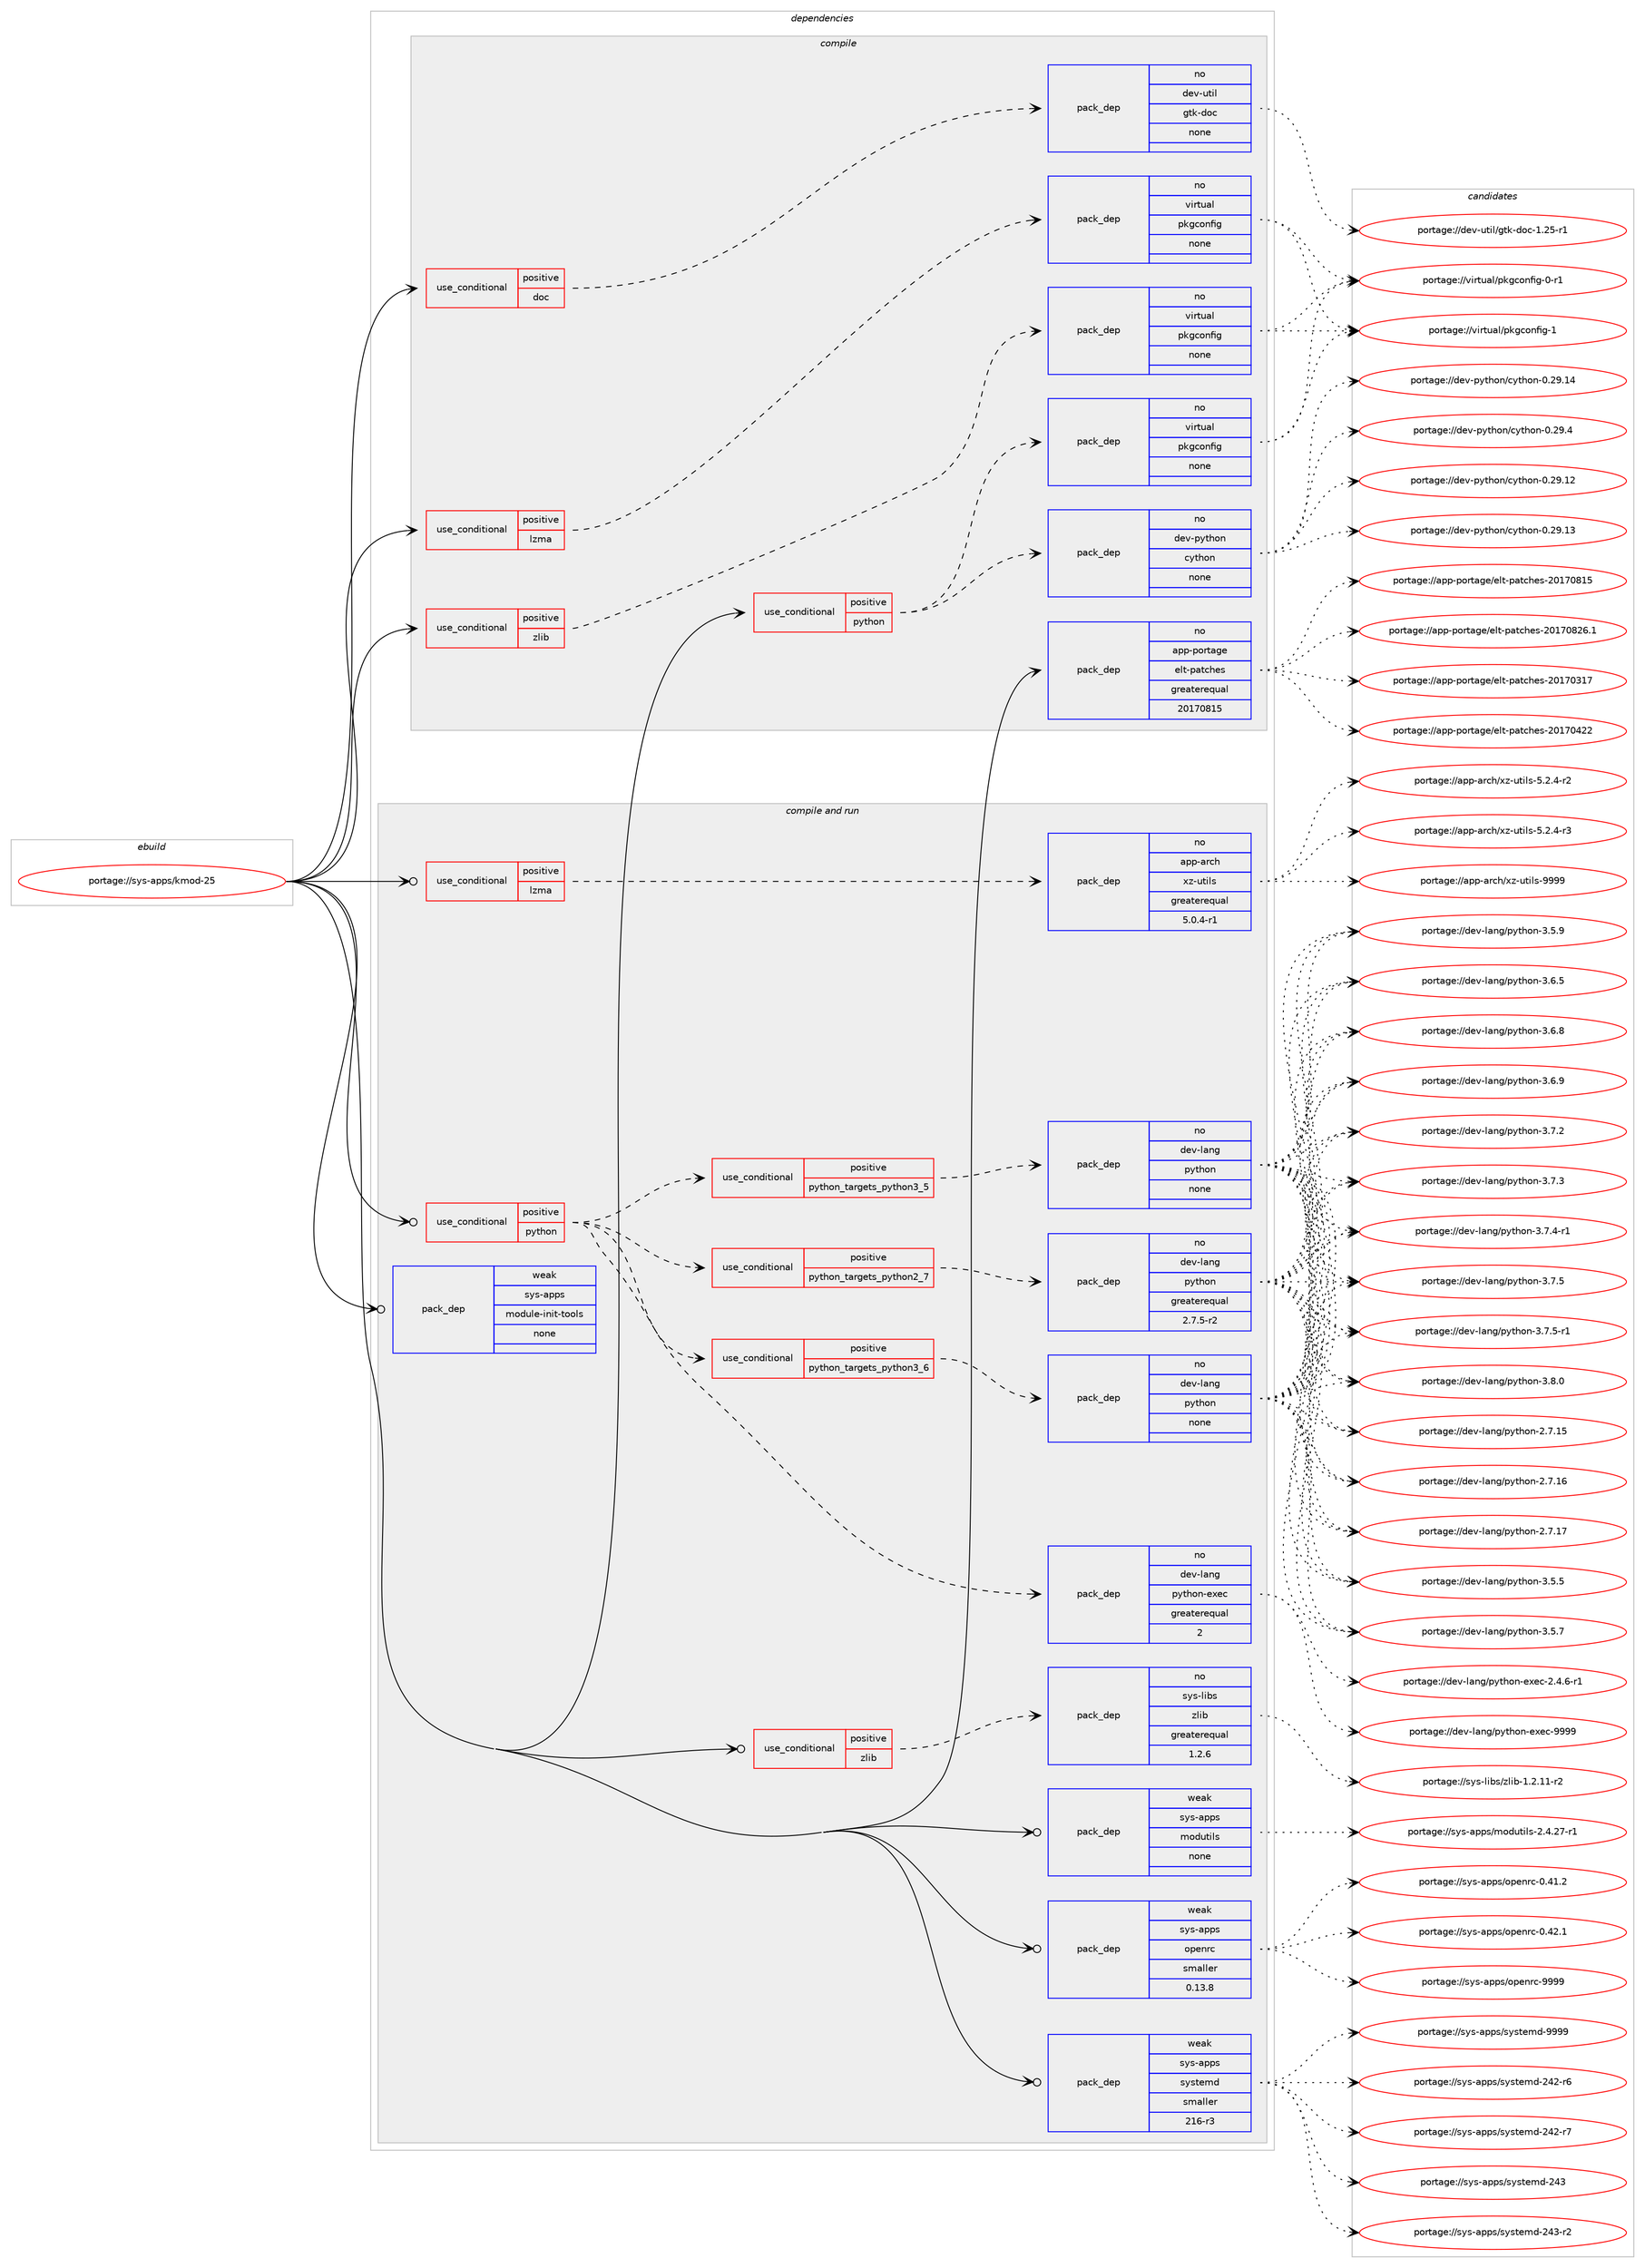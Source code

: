 digraph prolog {

# *************
# Graph options
# *************

newrank=true;
concentrate=true;
compound=true;
graph [rankdir=LR,fontname=Helvetica,fontsize=10,ranksep=1.5];#, ranksep=2.5, nodesep=0.2];
edge  [arrowhead=vee];
node  [fontname=Helvetica,fontsize=10];

# **********
# The ebuild
# **********

subgraph cluster_leftcol {
color=gray;
rank=same;
label=<<i>ebuild</i>>;
id [label="portage://sys-apps/kmod-25", color=red, width=4, href="../sys-apps/kmod-25.svg"];
}

# ****************
# The dependencies
# ****************

subgraph cluster_midcol {
color=gray;
label=<<i>dependencies</i>>;
subgraph cluster_compile {
fillcolor="#eeeeee";
style=filled;
label=<<i>compile</i>>;
subgraph cond99424 {
dependency408930 [label=<<TABLE BORDER="0" CELLBORDER="1" CELLSPACING="0" CELLPADDING="4"><TR><TD ROWSPAN="3" CELLPADDING="10">use_conditional</TD></TR><TR><TD>positive</TD></TR><TR><TD>doc</TD></TR></TABLE>>, shape=none, color=red];
subgraph pack302668 {
dependency408931 [label=<<TABLE BORDER="0" CELLBORDER="1" CELLSPACING="0" CELLPADDING="4" WIDTH="220"><TR><TD ROWSPAN="6" CELLPADDING="30">pack_dep</TD></TR><TR><TD WIDTH="110">no</TD></TR><TR><TD>dev-util</TD></TR><TR><TD>gtk-doc</TD></TR><TR><TD>none</TD></TR><TR><TD></TD></TR></TABLE>>, shape=none, color=blue];
}
dependency408930:e -> dependency408931:w [weight=20,style="dashed",arrowhead="vee"];
}
id:e -> dependency408930:w [weight=20,style="solid",arrowhead="vee"];
subgraph cond99425 {
dependency408932 [label=<<TABLE BORDER="0" CELLBORDER="1" CELLSPACING="0" CELLPADDING="4"><TR><TD ROWSPAN="3" CELLPADDING="10">use_conditional</TD></TR><TR><TD>positive</TD></TR><TR><TD>lzma</TD></TR></TABLE>>, shape=none, color=red];
subgraph pack302669 {
dependency408933 [label=<<TABLE BORDER="0" CELLBORDER="1" CELLSPACING="0" CELLPADDING="4" WIDTH="220"><TR><TD ROWSPAN="6" CELLPADDING="30">pack_dep</TD></TR><TR><TD WIDTH="110">no</TD></TR><TR><TD>virtual</TD></TR><TR><TD>pkgconfig</TD></TR><TR><TD>none</TD></TR><TR><TD></TD></TR></TABLE>>, shape=none, color=blue];
}
dependency408932:e -> dependency408933:w [weight=20,style="dashed",arrowhead="vee"];
}
id:e -> dependency408932:w [weight=20,style="solid",arrowhead="vee"];
subgraph cond99426 {
dependency408934 [label=<<TABLE BORDER="0" CELLBORDER="1" CELLSPACING="0" CELLPADDING="4"><TR><TD ROWSPAN="3" CELLPADDING="10">use_conditional</TD></TR><TR><TD>positive</TD></TR><TR><TD>python</TD></TR></TABLE>>, shape=none, color=red];
subgraph pack302670 {
dependency408935 [label=<<TABLE BORDER="0" CELLBORDER="1" CELLSPACING="0" CELLPADDING="4" WIDTH="220"><TR><TD ROWSPAN="6" CELLPADDING="30">pack_dep</TD></TR><TR><TD WIDTH="110">no</TD></TR><TR><TD>dev-python</TD></TR><TR><TD>cython</TD></TR><TR><TD>none</TD></TR><TR><TD></TD></TR></TABLE>>, shape=none, color=blue];
}
dependency408934:e -> dependency408935:w [weight=20,style="dashed",arrowhead="vee"];
subgraph pack302671 {
dependency408936 [label=<<TABLE BORDER="0" CELLBORDER="1" CELLSPACING="0" CELLPADDING="4" WIDTH="220"><TR><TD ROWSPAN="6" CELLPADDING="30">pack_dep</TD></TR><TR><TD WIDTH="110">no</TD></TR><TR><TD>virtual</TD></TR><TR><TD>pkgconfig</TD></TR><TR><TD>none</TD></TR><TR><TD></TD></TR></TABLE>>, shape=none, color=blue];
}
dependency408934:e -> dependency408936:w [weight=20,style="dashed",arrowhead="vee"];
}
id:e -> dependency408934:w [weight=20,style="solid",arrowhead="vee"];
subgraph cond99427 {
dependency408937 [label=<<TABLE BORDER="0" CELLBORDER="1" CELLSPACING="0" CELLPADDING="4"><TR><TD ROWSPAN="3" CELLPADDING="10">use_conditional</TD></TR><TR><TD>positive</TD></TR><TR><TD>zlib</TD></TR></TABLE>>, shape=none, color=red];
subgraph pack302672 {
dependency408938 [label=<<TABLE BORDER="0" CELLBORDER="1" CELLSPACING="0" CELLPADDING="4" WIDTH="220"><TR><TD ROWSPAN="6" CELLPADDING="30">pack_dep</TD></TR><TR><TD WIDTH="110">no</TD></TR><TR><TD>virtual</TD></TR><TR><TD>pkgconfig</TD></TR><TR><TD>none</TD></TR><TR><TD></TD></TR></TABLE>>, shape=none, color=blue];
}
dependency408937:e -> dependency408938:w [weight=20,style="dashed",arrowhead="vee"];
}
id:e -> dependency408937:w [weight=20,style="solid",arrowhead="vee"];
subgraph pack302673 {
dependency408939 [label=<<TABLE BORDER="0" CELLBORDER="1" CELLSPACING="0" CELLPADDING="4" WIDTH="220"><TR><TD ROWSPAN="6" CELLPADDING="30">pack_dep</TD></TR><TR><TD WIDTH="110">no</TD></TR><TR><TD>app-portage</TD></TR><TR><TD>elt-patches</TD></TR><TR><TD>greaterequal</TD></TR><TR><TD>20170815</TD></TR></TABLE>>, shape=none, color=blue];
}
id:e -> dependency408939:w [weight=20,style="solid",arrowhead="vee"];
}
subgraph cluster_compileandrun {
fillcolor="#eeeeee";
style=filled;
label=<<i>compile and run</i>>;
subgraph cond99428 {
dependency408940 [label=<<TABLE BORDER="0" CELLBORDER="1" CELLSPACING="0" CELLPADDING="4"><TR><TD ROWSPAN="3" CELLPADDING="10">use_conditional</TD></TR><TR><TD>positive</TD></TR><TR><TD>lzma</TD></TR></TABLE>>, shape=none, color=red];
subgraph pack302674 {
dependency408941 [label=<<TABLE BORDER="0" CELLBORDER="1" CELLSPACING="0" CELLPADDING="4" WIDTH="220"><TR><TD ROWSPAN="6" CELLPADDING="30">pack_dep</TD></TR><TR><TD WIDTH="110">no</TD></TR><TR><TD>app-arch</TD></TR><TR><TD>xz-utils</TD></TR><TR><TD>greaterequal</TD></TR><TR><TD>5.0.4-r1</TD></TR></TABLE>>, shape=none, color=blue];
}
dependency408940:e -> dependency408941:w [weight=20,style="dashed",arrowhead="vee"];
}
id:e -> dependency408940:w [weight=20,style="solid",arrowhead="odotvee"];
subgraph cond99429 {
dependency408942 [label=<<TABLE BORDER="0" CELLBORDER="1" CELLSPACING="0" CELLPADDING="4"><TR><TD ROWSPAN="3" CELLPADDING="10">use_conditional</TD></TR><TR><TD>positive</TD></TR><TR><TD>python</TD></TR></TABLE>>, shape=none, color=red];
subgraph cond99430 {
dependency408943 [label=<<TABLE BORDER="0" CELLBORDER="1" CELLSPACING="0" CELLPADDING="4"><TR><TD ROWSPAN="3" CELLPADDING="10">use_conditional</TD></TR><TR><TD>positive</TD></TR><TR><TD>python_targets_python2_7</TD></TR></TABLE>>, shape=none, color=red];
subgraph pack302675 {
dependency408944 [label=<<TABLE BORDER="0" CELLBORDER="1" CELLSPACING="0" CELLPADDING="4" WIDTH="220"><TR><TD ROWSPAN="6" CELLPADDING="30">pack_dep</TD></TR><TR><TD WIDTH="110">no</TD></TR><TR><TD>dev-lang</TD></TR><TR><TD>python</TD></TR><TR><TD>greaterequal</TD></TR><TR><TD>2.7.5-r2</TD></TR></TABLE>>, shape=none, color=blue];
}
dependency408943:e -> dependency408944:w [weight=20,style="dashed",arrowhead="vee"];
}
dependency408942:e -> dependency408943:w [weight=20,style="dashed",arrowhead="vee"];
subgraph cond99431 {
dependency408945 [label=<<TABLE BORDER="0" CELLBORDER="1" CELLSPACING="0" CELLPADDING="4"><TR><TD ROWSPAN="3" CELLPADDING="10">use_conditional</TD></TR><TR><TD>positive</TD></TR><TR><TD>python_targets_python3_5</TD></TR></TABLE>>, shape=none, color=red];
subgraph pack302676 {
dependency408946 [label=<<TABLE BORDER="0" CELLBORDER="1" CELLSPACING="0" CELLPADDING="4" WIDTH="220"><TR><TD ROWSPAN="6" CELLPADDING="30">pack_dep</TD></TR><TR><TD WIDTH="110">no</TD></TR><TR><TD>dev-lang</TD></TR><TR><TD>python</TD></TR><TR><TD>none</TD></TR><TR><TD></TD></TR></TABLE>>, shape=none, color=blue];
}
dependency408945:e -> dependency408946:w [weight=20,style="dashed",arrowhead="vee"];
}
dependency408942:e -> dependency408945:w [weight=20,style="dashed",arrowhead="vee"];
subgraph cond99432 {
dependency408947 [label=<<TABLE BORDER="0" CELLBORDER="1" CELLSPACING="0" CELLPADDING="4"><TR><TD ROWSPAN="3" CELLPADDING="10">use_conditional</TD></TR><TR><TD>positive</TD></TR><TR><TD>python_targets_python3_6</TD></TR></TABLE>>, shape=none, color=red];
subgraph pack302677 {
dependency408948 [label=<<TABLE BORDER="0" CELLBORDER="1" CELLSPACING="0" CELLPADDING="4" WIDTH="220"><TR><TD ROWSPAN="6" CELLPADDING="30">pack_dep</TD></TR><TR><TD WIDTH="110">no</TD></TR><TR><TD>dev-lang</TD></TR><TR><TD>python</TD></TR><TR><TD>none</TD></TR><TR><TD></TD></TR></TABLE>>, shape=none, color=blue];
}
dependency408947:e -> dependency408948:w [weight=20,style="dashed",arrowhead="vee"];
}
dependency408942:e -> dependency408947:w [weight=20,style="dashed",arrowhead="vee"];
subgraph pack302678 {
dependency408949 [label=<<TABLE BORDER="0" CELLBORDER="1" CELLSPACING="0" CELLPADDING="4" WIDTH="220"><TR><TD ROWSPAN="6" CELLPADDING="30">pack_dep</TD></TR><TR><TD WIDTH="110">no</TD></TR><TR><TD>dev-lang</TD></TR><TR><TD>python-exec</TD></TR><TR><TD>greaterequal</TD></TR><TR><TD>2</TD></TR></TABLE>>, shape=none, color=blue];
}
dependency408942:e -> dependency408949:w [weight=20,style="dashed",arrowhead="vee"];
}
id:e -> dependency408942:w [weight=20,style="solid",arrowhead="odotvee"];
subgraph cond99433 {
dependency408950 [label=<<TABLE BORDER="0" CELLBORDER="1" CELLSPACING="0" CELLPADDING="4"><TR><TD ROWSPAN="3" CELLPADDING="10">use_conditional</TD></TR><TR><TD>positive</TD></TR><TR><TD>zlib</TD></TR></TABLE>>, shape=none, color=red];
subgraph pack302679 {
dependency408951 [label=<<TABLE BORDER="0" CELLBORDER="1" CELLSPACING="0" CELLPADDING="4" WIDTH="220"><TR><TD ROWSPAN="6" CELLPADDING="30">pack_dep</TD></TR><TR><TD WIDTH="110">no</TD></TR><TR><TD>sys-libs</TD></TR><TR><TD>zlib</TD></TR><TR><TD>greaterequal</TD></TR><TR><TD>1.2.6</TD></TR></TABLE>>, shape=none, color=blue];
}
dependency408950:e -> dependency408951:w [weight=20,style="dashed",arrowhead="vee"];
}
id:e -> dependency408950:w [weight=20,style="solid",arrowhead="odotvee"];
subgraph pack302680 {
dependency408952 [label=<<TABLE BORDER="0" CELLBORDER="1" CELLSPACING="0" CELLPADDING="4" WIDTH="220"><TR><TD ROWSPAN="6" CELLPADDING="30">pack_dep</TD></TR><TR><TD WIDTH="110">weak</TD></TR><TR><TD>sys-apps</TD></TR><TR><TD>module-init-tools</TD></TR><TR><TD>none</TD></TR><TR><TD></TD></TR></TABLE>>, shape=none, color=blue];
}
id:e -> dependency408952:w [weight=20,style="solid",arrowhead="odotvee"];
subgraph pack302681 {
dependency408953 [label=<<TABLE BORDER="0" CELLBORDER="1" CELLSPACING="0" CELLPADDING="4" WIDTH="220"><TR><TD ROWSPAN="6" CELLPADDING="30">pack_dep</TD></TR><TR><TD WIDTH="110">weak</TD></TR><TR><TD>sys-apps</TD></TR><TR><TD>modutils</TD></TR><TR><TD>none</TD></TR><TR><TD></TD></TR></TABLE>>, shape=none, color=blue];
}
id:e -> dependency408953:w [weight=20,style="solid",arrowhead="odotvee"];
subgraph pack302682 {
dependency408954 [label=<<TABLE BORDER="0" CELLBORDER="1" CELLSPACING="0" CELLPADDING="4" WIDTH="220"><TR><TD ROWSPAN="6" CELLPADDING="30">pack_dep</TD></TR><TR><TD WIDTH="110">weak</TD></TR><TR><TD>sys-apps</TD></TR><TR><TD>openrc</TD></TR><TR><TD>smaller</TD></TR><TR><TD>0.13.8</TD></TR></TABLE>>, shape=none, color=blue];
}
id:e -> dependency408954:w [weight=20,style="solid",arrowhead="odotvee"];
subgraph pack302683 {
dependency408955 [label=<<TABLE BORDER="0" CELLBORDER="1" CELLSPACING="0" CELLPADDING="4" WIDTH="220"><TR><TD ROWSPAN="6" CELLPADDING="30">pack_dep</TD></TR><TR><TD WIDTH="110">weak</TD></TR><TR><TD>sys-apps</TD></TR><TR><TD>systemd</TD></TR><TR><TD>smaller</TD></TR><TR><TD>216-r3</TD></TR></TABLE>>, shape=none, color=blue];
}
id:e -> dependency408955:w [weight=20,style="solid",arrowhead="odotvee"];
}
subgraph cluster_run {
fillcolor="#eeeeee";
style=filled;
label=<<i>run</i>>;
}
}

# **************
# The candidates
# **************

subgraph cluster_choices {
rank=same;
color=gray;
label=<<i>candidates</i>>;

subgraph choice302668 {
color=black;
nodesep=1;
choiceportage1001011184511711610510847103116107451001119945494650534511449 [label="portage://dev-util/gtk-doc-1.25-r1", color=red, width=4,href="../dev-util/gtk-doc-1.25-r1.svg"];
dependency408931:e -> choiceportage1001011184511711610510847103116107451001119945494650534511449:w [style=dotted,weight="100"];
}
subgraph choice302669 {
color=black;
nodesep=1;
choiceportage11810511411611797108471121071039911111010210510345484511449 [label="portage://virtual/pkgconfig-0-r1", color=red, width=4,href="../virtual/pkgconfig-0-r1.svg"];
choiceportage1181051141161179710847112107103991111101021051034549 [label="portage://virtual/pkgconfig-1", color=red, width=4,href="../virtual/pkgconfig-1.svg"];
dependency408933:e -> choiceportage11810511411611797108471121071039911111010210510345484511449:w [style=dotted,weight="100"];
dependency408933:e -> choiceportage1181051141161179710847112107103991111101021051034549:w [style=dotted,weight="100"];
}
subgraph choice302670 {
color=black;
nodesep=1;
choiceportage1001011184511212111610411111047991211161041111104548465057464950 [label="portage://dev-python/cython-0.29.12", color=red, width=4,href="../dev-python/cython-0.29.12.svg"];
choiceportage1001011184511212111610411111047991211161041111104548465057464951 [label="portage://dev-python/cython-0.29.13", color=red, width=4,href="../dev-python/cython-0.29.13.svg"];
choiceportage1001011184511212111610411111047991211161041111104548465057464952 [label="portage://dev-python/cython-0.29.14", color=red, width=4,href="../dev-python/cython-0.29.14.svg"];
choiceportage10010111845112121116104111110479912111610411111045484650574652 [label="portage://dev-python/cython-0.29.4", color=red, width=4,href="../dev-python/cython-0.29.4.svg"];
dependency408935:e -> choiceportage1001011184511212111610411111047991211161041111104548465057464950:w [style=dotted,weight="100"];
dependency408935:e -> choiceportage1001011184511212111610411111047991211161041111104548465057464951:w [style=dotted,weight="100"];
dependency408935:e -> choiceportage1001011184511212111610411111047991211161041111104548465057464952:w [style=dotted,weight="100"];
dependency408935:e -> choiceportage10010111845112121116104111110479912111610411111045484650574652:w [style=dotted,weight="100"];
}
subgraph choice302671 {
color=black;
nodesep=1;
choiceportage11810511411611797108471121071039911111010210510345484511449 [label="portage://virtual/pkgconfig-0-r1", color=red, width=4,href="../virtual/pkgconfig-0-r1.svg"];
choiceportage1181051141161179710847112107103991111101021051034549 [label="portage://virtual/pkgconfig-1", color=red, width=4,href="../virtual/pkgconfig-1.svg"];
dependency408936:e -> choiceportage11810511411611797108471121071039911111010210510345484511449:w [style=dotted,weight="100"];
dependency408936:e -> choiceportage1181051141161179710847112107103991111101021051034549:w [style=dotted,weight="100"];
}
subgraph choice302672 {
color=black;
nodesep=1;
choiceportage11810511411611797108471121071039911111010210510345484511449 [label="portage://virtual/pkgconfig-0-r1", color=red, width=4,href="../virtual/pkgconfig-0-r1.svg"];
choiceportage1181051141161179710847112107103991111101021051034549 [label="portage://virtual/pkgconfig-1", color=red, width=4,href="../virtual/pkgconfig-1.svg"];
dependency408938:e -> choiceportage11810511411611797108471121071039911111010210510345484511449:w [style=dotted,weight="100"];
dependency408938:e -> choiceportage1181051141161179710847112107103991111101021051034549:w [style=dotted,weight="100"];
}
subgraph choice302673 {
color=black;
nodesep=1;
choiceportage97112112451121111141169710310147101108116451129711699104101115455048495548514955 [label="portage://app-portage/elt-patches-20170317", color=red, width=4,href="../app-portage/elt-patches-20170317.svg"];
choiceportage97112112451121111141169710310147101108116451129711699104101115455048495548525050 [label="portage://app-portage/elt-patches-20170422", color=red, width=4,href="../app-portage/elt-patches-20170422.svg"];
choiceportage97112112451121111141169710310147101108116451129711699104101115455048495548564953 [label="portage://app-portage/elt-patches-20170815", color=red, width=4,href="../app-portage/elt-patches-20170815.svg"];
choiceportage971121124511211111411697103101471011081164511297116991041011154550484955485650544649 [label="portage://app-portage/elt-patches-20170826.1", color=red, width=4,href="../app-portage/elt-patches-20170826.1.svg"];
dependency408939:e -> choiceportage97112112451121111141169710310147101108116451129711699104101115455048495548514955:w [style=dotted,weight="100"];
dependency408939:e -> choiceportage97112112451121111141169710310147101108116451129711699104101115455048495548525050:w [style=dotted,weight="100"];
dependency408939:e -> choiceportage97112112451121111141169710310147101108116451129711699104101115455048495548564953:w [style=dotted,weight="100"];
dependency408939:e -> choiceportage971121124511211111411697103101471011081164511297116991041011154550484955485650544649:w [style=dotted,weight="100"];
}
subgraph choice302674 {
color=black;
nodesep=1;
choiceportage9711211245971149910447120122451171161051081154553465046524511450 [label="portage://app-arch/xz-utils-5.2.4-r2", color=red, width=4,href="../app-arch/xz-utils-5.2.4-r2.svg"];
choiceportage9711211245971149910447120122451171161051081154553465046524511451 [label="portage://app-arch/xz-utils-5.2.4-r3", color=red, width=4,href="../app-arch/xz-utils-5.2.4-r3.svg"];
choiceportage9711211245971149910447120122451171161051081154557575757 [label="portage://app-arch/xz-utils-9999", color=red, width=4,href="../app-arch/xz-utils-9999.svg"];
dependency408941:e -> choiceportage9711211245971149910447120122451171161051081154553465046524511450:w [style=dotted,weight="100"];
dependency408941:e -> choiceportage9711211245971149910447120122451171161051081154553465046524511451:w [style=dotted,weight="100"];
dependency408941:e -> choiceportage9711211245971149910447120122451171161051081154557575757:w [style=dotted,weight="100"];
}
subgraph choice302675 {
color=black;
nodesep=1;
choiceportage10010111845108971101034711212111610411111045504655464953 [label="portage://dev-lang/python-2.7.15", color=red, width=4,href="../dev-lang/python-2.7.15.svg"];
choiceportage10010111845108971101034711212111610411111045504655464954 [label="portage://dev-lang/python-2.7.16", color=red, width=4,href="../dev-lang/python-2.7.16.svg"];
choiceportage10010111845108971101034711212111610411111045504655464955 [label="portage://dev-lang/python-2.7.17", color=red, width=4,href="../dev-lang/python-2.7.17.svg"];
choiceportage100101118451089711010347112121116104111110455146534653 [label="portage://dev-lang/python-3.5.5", color=red, width=4,href="../dev-lang/python-3.5.5.svg"];
choiceportage100101118451089711010347112121116104111110455146534655 [label="portage://dev-lang/python-3.5.7", color=red, width=4,href="../dev-lang/python-3.5.7.svg"];
choiceportage100101118451089711010347112121116104111110455146534657 [label="portage://dev-lang/python-3.5.9", color=red, width=4,href="../dev-lang/python-3.5.9.svg"];
choiceportage100101118451089711010347112121116104111110455146544653 [label="portage://dev-lang/python-3.6.5", color=red, width=4,href="../dev-lang/python-3.6.5.svg"];
choiceportage100101118451089711010347112121116104111110455146544656 [label="portage://dev-lang/python-3.6.8", color=red, width=4,href="../dev-lang/python-3.6.8.svg"];
choiceportage100101118451089711010347112121116104111110455146544657 [label="portage://dev-lang/python-3.6.9", color=red, width=4,href="../dev-lang/python-3.6.9.svg"];
choiceportage100101118451089711010347112121116104111110455146554650 [label="portage://dev-lang/python-3.7.2", color=red, width=4,href="../dev-lang/python-3.7.2.svg"];
choiceportage100101118451089711010347112121116104111110455146554651 [label="portage://dev-lang/python-3.7.3", color=red, width=4,href="../dev-lang/python-3.7.3.svg"];
choiceportage1001011184510897110103471121211161041111104551465546524511449 [label="portage://dev-lang/python-3.7.4-r1", color=red, width=4,href="../dev-lang/python-3.7.4-r1.svg"];
choiceportage100101118451089711010347112121116104111110455146554653 [label="portage://dev-lang/python-3.7.5", color=red, width=4,href="../dev-lang/python-3.7.5.svg"];
choiceportage1001011184510897110103471121211161041111104551465546534511449 [label="portage://dev-lang/python-3.7.5-r1", color=red, width=4,href="../dev-lang/python-3.7.5-r1.svg"];
choiceportage100101118451089711010347112121116104111110455146564648 [label="portage://dev-lang/python-3.8.0", color=red, width=4,href="../dev-lang/python-3.8.0.svg"];
dependency408944:e -> choiceportage10010111845108971101034711212111610411111045504655464953:w [style=dotted,weight="100"];
dependency408944:e -> choiceportage10010111845108971101034711212111610411111045504655464954:w [style=dotted,weight="100"];
dependency408944:e -> choiceportage10010111845108971101034711212111610411111045504655464955:w [style=dotted,weight="100"];
dependency408944:e -> choiceportage100101118451089711010347112121116104111110455146534653:w [style=dotted,weight="100"];
dependency408944:e -> choiceportage100101118451089711010347112121116104111110455146534655:w [style=dotted,weight="100"];
dependency408944:e -> choiceportage100101118451089711010347112121116104111110455146534657:w [style=dotted,weight="100"];
dependency408944:e -> choiceportage100101118451089711010347112121116104111110455146544653:w [style=dotted,weight="100"];
dependency408944:e -> choiceportage100101118451089711010347112121116104111110455146544656:w [style=dotted,weight="100"];
dependency408944:e -> choiceportage100101118451089711010347112121116104111110455146544657:w [style=dotted,weight="100"];
dependency408944:e -> choiceportage100101118451089711010347112121116104111110455146554650:w [style=dotted,weight="100"];
dependency408944:e -> choiceportage100101118451089711010347112121116104111110455146554651:w [style=dotted,weight="100"];
dependency408944:e -> choiceportage1001011184510897110103471121211161041111104551465546524511449:w [style=dotted,weight="100"];
dependency408944:e -> choiceportage100101118451089711010347112121116104111110455146554653:w [style=dotted,weight="100"];
dependency408944:e -> choiceportage1001011184510897110103471121211161041111104551465546534511449:w [style=dotted,weight="100"];
dependency408944:e -> choiceportage100101118451089711010347112121116104111110455146564648:w [style=dotted,weight="100"];
}
subgraph choice302676 {
color=black;
nodesep=1;
choiceportage10010111845108971101034711212111610411111045504655464953 [label="portage://dev-lang/python-2.7.15", color=red, width=4,href="../dev-lang/python-2.7.15.svg"];
choiceportage10010111845108971101034711212111610411111045504655464954 [label="portage://dev-lang/python-2.7.16", color=red, width=4,href="../dev-lang/python-2.7.16.svg"];
choiceportage10010111845108971101034711212111610411111045504655464955 [label="portage://dev-lang/python-2.7.17", color=red, width=4,href="../dev-lang/python-2.7.17.svg"];
choiceportage100101118451089711010347112121116104111110455146534653 [label="portage://dev-lang/python-3.5.5", color=red, width=4,href="../dev-lang/python-3.5.5.svg"];
choiceportage100101118451089711010347112121116104111110455146534655 [label="portage://dev-lang/python-3.5.7", color=red, width=4,href="../dev-lang/python-3.5.7.svg"];
choiceportage100101118451089711010347112121116104111110455146534657 [label="portage://dev-lang/python-3.5.9", color=red, width=4,href="../dev-lang/python-3.5.9.svg"];
choiceportage100101118451089711010347112121116104111110455146544653 [label="portage://dev-lang/python-3.6.5", color=red, width=4,href="../dev-lang/python-3.6.5.svg"];
choiceportage100101118451089711010347112121116104111110455146544656 [label="portage://dev-lang/python-3.6.8", color=red, width=4,href="../dev-lang/python-3.6.8.svg"];
choiceportage100101118451089711010347112121116104111110455146544657 [label="portage://dev-lang/python-3.6.9", color=red, width=4,href="../dev-lang/python-3.6.9.svg"];
choiceportage100101118451089711010347112121116104111110455146554650 [label="portage://dev-lang/python-3.7.2", color=red, width=4,href="../dev-lang/python-3.7.2.svg"];
choiceportage100101118451089711010347112121116104111110455146554651 [label="portage://dev-lang/python-3.7.3", color=red, width=4,href="../dev-lang/python-3.7.3.svg"];
choiceportage1001011184510897110103471121211161041111104551465546524511449 [label="portage://dev-lang/python-3.7.4-r1", color=red, width=4,href="../dev-lang/python-3.7.4-r1.svg"];
choiceportage100101118451089711010347112121116104111110455146554653 [label="portage://dev-lang/python-3.7.5", color=red, width=4,href="../dev-lang/python-3.7.5.svg"];
choiceportage1001011184510897110103471121211161041111104551465546534511449 [label="portage://dev-lang/python-3.7.5-r1", color=red, width=4,href="../dev-lang/python-3.7.5-r1.svg"];
choiceportage100101118451089711010347112121116104111110455146564648 [label="portage://dev-lang/python-3.8.0", color=red, width=4,href="../dev-lang/python-3.8.0.svg"];
dependency408946:e -> choiceportage10010111845108971101034711212111610411111045504655464953:w [style=dotted,weight="100"];
dependency408946:e -> choiceportage10010111845108971101034711212111610411111045504655464954:w [style=dotted,weight="100"];
dependency408946:e -> choiceportage10010111845108971101034711212111610411111045504655464955:w [style=dotted,weight="100"];
dependency408946:e -> choiceportage100101118451089711010347112121116104111110455146534653:w [style=dotted,weight="100"];
dependency408946:e -> choiceportage100101118451089711010347112121116104111110455146534655:w [style=dotted,weight="100"];
dependency408946:e -> choiceportage100101118451089711010347112121116104111110455146534657:w [style=dotted,weight="100"];
dependency408946:e -> choiceportage100101118451089711010347112121116104111110455146544653:w [style=dotted,weight="100"];
dependency408946:e -> choiceportage100101118451089711010347112121116104111110455146544656:w [style=dotted,weight="100"];
dependency408946:e -> choiceportage100101118451089711010347112121116104111110455146544657:w [style=dotted,weight="100"];
dependency408946:e -> choiceportage100101118451089711010347112121116104111110455146554650:w [style=dotted,weight="100"];
dependency408946:e -> choiceportage100101118451089711010347112121116104111110455146554651:w [style=dotted,weight="100"];
dependency408946:e -> choiceportage1001011184510897110103471121211161041111104551465546524511449:w [style=dotted,weight="100"];
dependency408946:e -> choiceportage100101118451089711010347112121116104111110455146554653:w [style=dotted,weight="100"];
dependency408946:e -> choiceportage1001011184510897110103471121211161041111104551465546534511449:w [style=dotted,weight="100"];
dependency408946:e -> choiceportage100101118451089711010347112121116104111110455146564648:w [style=dotted,weight="100"];
}
subgraph choice302677 {
color=black;
nodesep=1;
choiceportage10010111845108971101034711212111610411111045504655464953 [label="portage://dev-lang/python-2.7.15", color=red, width=4,href="../dev-lang/python-2.7.15.svg"];
choiceportage10010111845108971101034711212111610411111045504655464954 [label="portage://dev-lang/python-2.7.16", color=red, width=4,href="../dev-lang/python-2.7.16.svg"];
choiceportage10010111845108971101034711212111610411111045504655464955 [label="portage://dev-lang/python-2.7.17", color=red, width=4,href="../dev-lang/python-2.7.17.svg"];
choiceportage100101118451089711010347112121116104111110455146534653 [label="portage://dev-lang/python-3.5.5", color=red, width=4,href="../dev-lang/python-3.5.5.svg"];
choiceportage100101118451089711010347112121116104111110455146534655 [label="portage://dev-lang/python-3.5.7", color=red, width=4,href="../dev-lang/python-3.5.7.svg"];
choiceportage100101118451089711010347112121116104111110455146534657 [label="portage://dev-lang/python-3.5.9", color=red, width=4,href="../dev-lang/python-3.5.9.svg"];
choiceportage100101118451089711010347112121116104111110455146544653 [label="portage://dev-lang/python-3.6.5", color=red, width=4,href="../dev-lang/python-3.6.5.svg"];
choiceportage100101118451089711010347112121116104111110455146544656 [label="portage://dev-lang/python-3.6.8", color=red, width=4,href="../dev-lang/python-3.6.8.svg"];
choiceportage100101118451089711010347112121116104111110455146544657 [label="portage://dev-lang/python-3.6.9", color=red, width=4,href="../dev-lang/python-3.6.9.svg"];
choiceportage100101118451089711010347112121116104111110455146554650 [label="portage://dev-lang/python-3.7.2", color=red, width=4,href="../dev-lang/python-3.7.2.svg"];
choiceportage100101118451089711010347112121116104111110455146554651 [label="portage://dev-lang/python-3.7.3", color=red, width=4,href="../dev-lang/python-3.7.3.svg"];
choiceportage1001011184510897110103471121211161041111104551465546524511449 [label="portage://dev-lang/python-3.7.4-r1", color=red, width=4,href="../dev-lang/python-3.7.4-r1.svg"];
choiceportage100101118451089711010347112121116104111110455146554653 [label="portage://dev-lang/python-3.7.5", color=red, width=4,href="../dev-lang/python-3.7.5.svg"];
choiceportage1001011184510897110103471121211161041111104551465546534511449 [label="portage://dev-lang/python-3.7.5-r1", color=red, width=4,href="../dev-lang/python-3.7.5-r1.svg"];
choiceportage100101118451089711010347112121116104111110455146564648 [label="portage://dev-lang/python-3.8.0", color=red, width=4,href="../dev-lang/python-3.8.0.svg"];
dependency408948:e -> choiceportage10010111845108971101034711212111610411111045504655464953:w [style=dotted,weight="100"];
dependency408948:e -> choiceportage10010111845108971101034711212111610411111045504655464954:w [style=dotted,weight="100"];
dependency408948:e -> choiceportage10010111845108971101034711212111610411111045504655464955:w [style=dotted,weight="100"];
dependency408948:e -> choiceportage100101118451089711010347112121116104111110455146534653:w [style=dotted,weight="100"];
dependency408948:e -> choiceportage100101118451089711010347112121116104111110455146534655:w [style=dotted,weight="100"];
dependency408948:e -> choiceportage100101118451089711010347112121116104111110455146534657:w [style=dotted,weight="100"];
dependency408948:e -> choiceportage100101118451089711010347112121116104111110455146544653:w [style=dotted,weight="100"];
dependency408948:e -> choiceportage100101118451089711010347112121116104111110455146544656:w [style=dotted,weight="100"];
dependency408948:e -> choiceportage100101118451089711010347112121116104111110455146544657:w [style=dotted,weight="100"];
dependency408948:e -> choiceportage100101118451089711010347112121116104111110455146554650:w [style=dotted,weight="100"];
dependency408948:e -> choiceportage100101118451089711010347112121116104111110455146554651:w [style=dotted,weight="100"];
dependency408948:e -> choiceportage1001011184510897110103471121211161041111104551465546524511449:w [style=dotted,weight="100"];
dependency408948:e -> choiceportage100101118451089711010347112121116104111110455146554653:w [style=dotted,weight="100"];
dependency408948:e -> choiceportage1001011184510897110103471121211161041111104551465546534511449:w [style=dotted,weight="100"];
dependency408948:e -> choiceportage100101118451089711010347112121116104111110455146564648:w [style=dotted,weight="100"];
}
subgraph choice302678 {
color=black;
nodesep=1;
choiceportage10010111845108971101034711212111610411111045101120101994550465246544511449 [label="portage://dev-lang/python-exec-2.4.6-r1", color=red, width=4,href="../dev-lang/python-exec-2.4.6-r1.svg"];
choiceportage10010111845108971101034711212111610411111045101120101994557575757 [label="portage://dev-lang/python-exec-9999", color=red, width=4,href="../dev-lang/python-exec-9999.svg"];
dependency408949:e -> choiceportage10010111845108971101034711212111610411111045101120101994550465246544511449:w [style=dotted,weight="100"];
dependency408949:e -> choiceportage10010111845108971101034711212111610411111045101120101994557575757:w [style=dotted,weight="100"];
}
subgraph choice302679 {
color=black;
nodesep=1;
choiceportage11512111545108105981154712210810598454946504649494511450 [label="portage://sys-libs/zlib-1.2.11-r2", color=red, width=4,href="../sys-libs/zlib-1.2.11-r2.svg"];
dependency408951:e -> choiceportage11512111545108105981154712210810598454946504649494511450:w [style=dotted,weight="100"];
}
subgraph choice302680 {
color=black;
nodesep=1;
}
subgraph choice302681 {
color=black;
nodesep=1;
choiceportage115121115459711211211547109111100117116105108115455046524650554511449 [label="portage://sys-apps/modutils-2.4.27-r1", color=red, width=4,href="../sys-apps/modutils-2.4.27-r1.svg"];
dependency408953:e -> choiceportage115121115459711211211547109111100117116105108115455046524650554511449:w [style=dotted,weight="100"];
}
subgraph choice302682 {
color=black;
nodesep=1;
choiceportage1151211154597112112115471111121011101149945484652494650 [label="portage://sys-apps/openrc-0.41.2", color=red, width=4,href="../sys-apps/openrc-0.41.2.svg"];
choiceportage1151211154597112112115471111121011101149945484652504649 [label="portage://sys-apps/openrc-0.42.1", color=red, width=4,href="../sys-apps/openrc-0.42.1.svg"];
choiceportage115121115459711211211547111112101110114994557575757 [label="portage://sys-apps/openrc-9999", color=red, width=4,href="../sys-apps/openrc-9999.svg"];
dependency408954:e -> choiceportage1151211154597112112115471111121011101149945484652494650:w [style=dotted,weight="100"];
dependency408954:e -> choiceportage1151211154597112112115471111121011101149945484652504649:w [style=dotted,weight="100"];
dependency408954:e -> choiceportage115121115459711211211547111112101110114994557575757:w [style=dotted,weight="100"];
}
subgraph choice302683 {
color=black;
nodesep=1;
choiceportage115121115459711211211547115121115116101109100455052504511454 [label="portage://sys-apps/systemd-242-r6", color=red, width=4,href="../sys-apps/systemd-242-r6.svg"];
choiceportage115121115459711211211547115121115116101109100455052504511455 [label="portage://sys-apps/systemd-242-r7", color=red, width=4,href="../sys-apps/systemd-242-r7.svg"];
choiceportage11512111545971121121154711512111511610110910045505251 [label="portage://sys-apps/systemd-243", color=red, width=4,href="../sys-apps/systemd-243.svg"];
choiceportage115121115459711211211547115121115116101109100455052514511450 [label="portage://sys-apps/systemd-243-r2", color=red, width=4,href="../sys-apps/systemd-243-r2.svg"];
choiceportage1151211154597112112115471151211151161011091004557575757 [label="portage://sys-apps/systemd-9999", color=red, width=4,href="../sys-apps/systemd-9999.svg"];
dependency408955:e -> choiceportage115121115459711211211547115121115116101109100455052504511454:w [style=dotted,weight="100"];
dependency408955:e -> choiceportage115121115459711211211547115121115116101109100455052504511455:w [style=dotted,weight="100"];
dependency408955:e -> choiceportage11512111545971121121154711512111511610110910045505251:w [style=dotted,weight="100"];
dependency408955:e -> choiceportage115121115459711211211547115121115116101109100455052514511450:w [style=dotted,weight="100"];
dependency408955:e -> choiceportage1151211154597112112115471151211151161011091004557575757:w [style=dotted,weight="100"];
}
}

}
